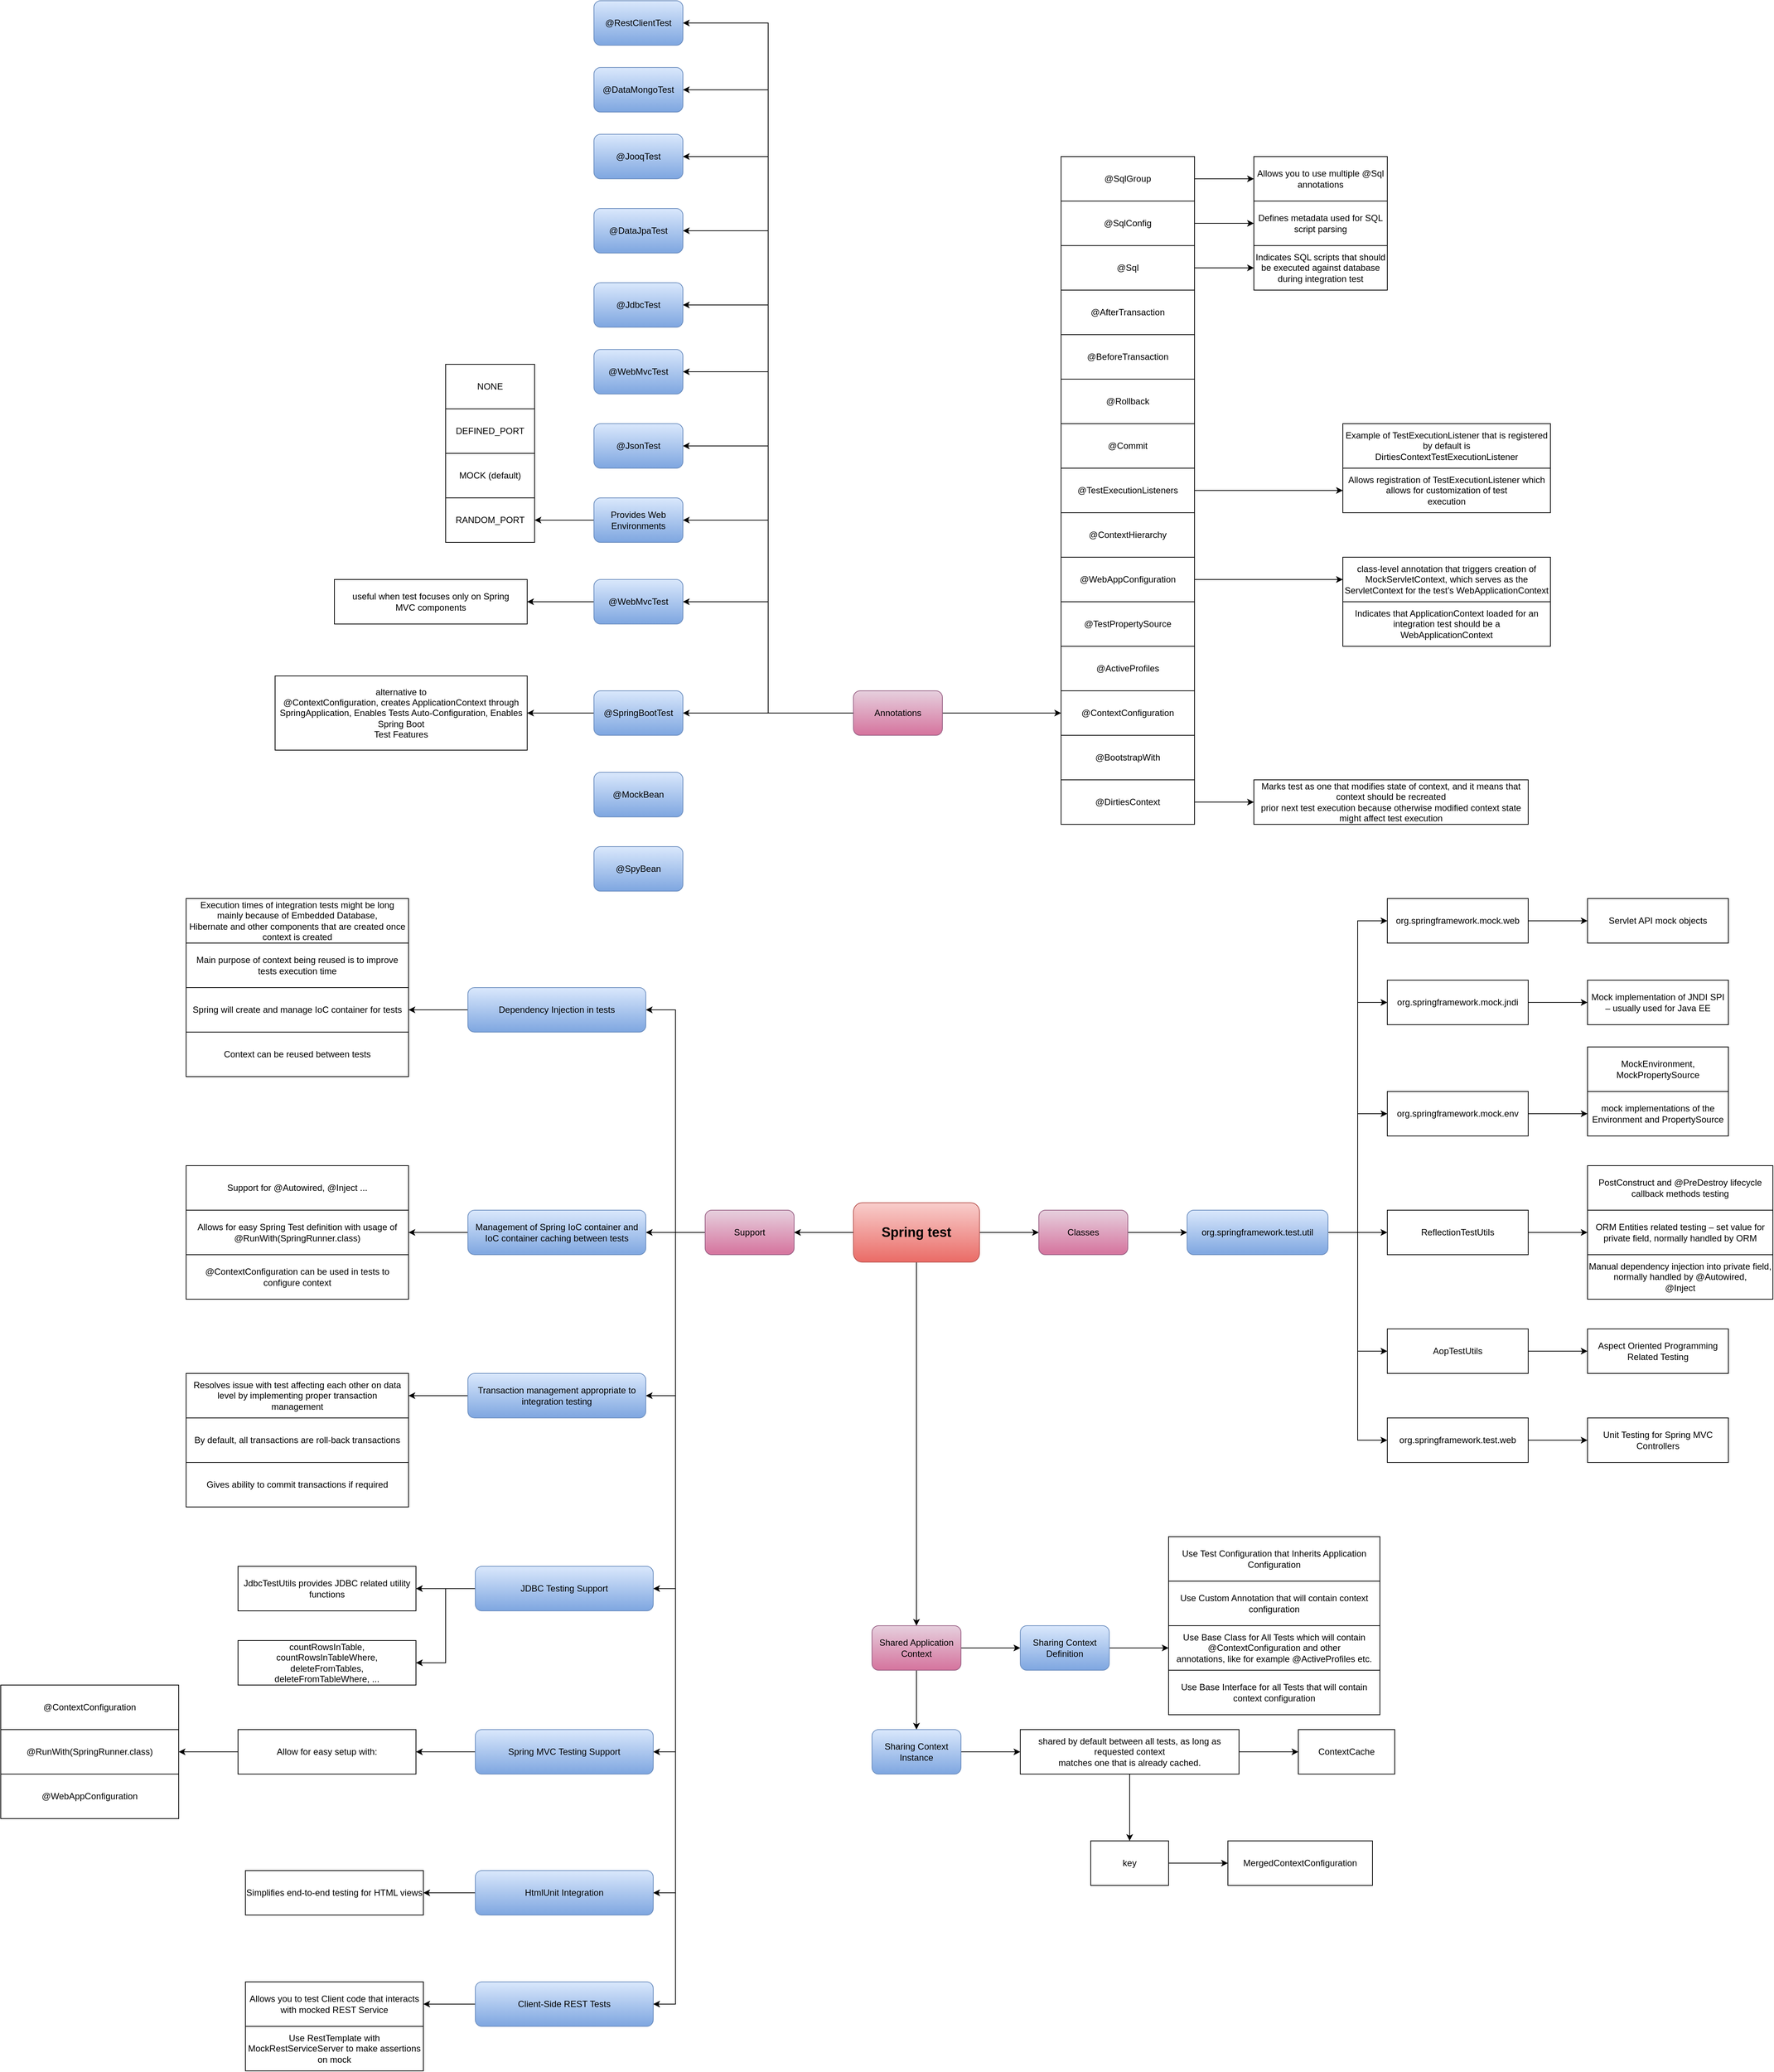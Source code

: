 <mxfile version="15.3.8" type="github">
  <diagram id="ZbrEx5VMZJ2YkUr5mjX0" name="Page-1">
    <mxGraphModel dx="2182" dy="3111" grid="1" gridSize="10" guides="1" tooltips="1" connect="1" arrows="1" fold="1" page="1" pageScale="1" pageWidth="827" pageHeight="1169" math="0" shadow="0">
      <root>
        <mxCell id="0" />
        <mxCell id="1" parent="0" />
        <mxCell id="8EJtq8u64zGqU2wGf3lV-6" value="" style="edgeStyle=orthogonalEdgeStyle;rounded=0;orthogonalLoop=1;jettySize=auto;html=1;entryX=0;entryY=0.5;entryDx=0;entryDy=0;" edge="1" parent="1" source="8EJtq8u64zGqU2wGf3lV-2" target="8EJtq8u64zGqU2wGf3lV-7">
          <mxGeometry relative="1" as="geometry">
            <mxPoint x="600" y="390" as="targetPoint" />
          </mxGeometry>
        </mxCell>
        <mxCell id="8EJtq8u64zGqU2wGf3lV-38" value="" style="edgeStyle=orthogonalEdgeStyle;rounded=0;orthogonalLoop=1;jettySize=auto;html=1;" edge="1" parent="1" source="8EJtq8u64zGqU2wGf3lV-2">
          <mxGeometry relative="1" as="geometry">
            <mxPoint x="270" y="390" as="targetPoint" />
          </mxGeometry>
        </mxCell>
        <mxCell id="8EJtq8u64zGqU2wGf3lV-136" style="edgeStyle=orthogonalEdgeStyle;rounded=0;orthogonalLoop=1;jettySize=auto;html=1;entryX=0.5;entryY=0;entryDx=0;entryDy=0;" edge="1" parent="1" source="8EJtq8u64zGqU2wGf3lV-2" target="8EJtq8u64zGqU2wGf3lV-118">
          <mxGeometry relative="1" as="geometry" />
        </mxCell>
        <mxCell id="8EJtq8u64zGqU2wGf3lV-2" value="&lt;b&gt;&lt;font style=&quot;font-size: 18px&quot;&gt;Spring test&lt;/font&gt;&lt;/b&gt;" style="rounded=1;whiteSpace=wrap;html=1;gradientColor=#ea6b66;fillColor=#f8cecc;strokeColor=#b85450;" vertex="1" parent="1">
          <mxGeometry x="350" y="350" width="170" height="80" as="geometry" />
        </mxCell>
        <mxCell id="8EJtq8u64zGqU2wGf3lV-9" value="" style="edgeStyle=orthogonalEdgeStyle;rounded=0;orthogonalLoop=1;jettySize=auto;html=1;" edge="1" parent="1" source="8EJtq8u64zGqU2wGf3lV-7" target="8EJtq8u64zGqU2wGf3lV-8">
          <mxGeometry relative="1" as="geometry" />
        </mxCell>
        <mxCell id="8EJtq8u64zGqU2wGf3lV-7" value="Classes" style="rounded=1;whiteSpace=wrap;html=1;gradientColor=#d5739d;fillColor=#e6d0de;strokeColor=#996185;" vertex="1" parent="1">
          <mxGeometry x="600" y="360" width="120" height="60" as="geometry" />
        </mxCell>
        <mxCell id="8EJtq8u64zGqU2wGf3lV-11" value="" style="edgeStyle=orthogonalEdgeStyle;rounded=0;orthogonalLoop=1;jettySize=auto;html=1;" edge="1" parent="1" source="8EJtq8u64zGqU2wGf3lV-8" target="8EJtq8u64zGqU2wGf3lV-10">
          <mxGeometry relative="1" as="geometry" />
        </mxCell>
        <mxCell id="8EJtq8u64zGqU2wGf3lV-17" style="edgeStyle=orthogonalEdgeStyle;rounded=0;orthogonalLoop=1;jettySize=auto;html=1;entryX=0;entryY=0.5;entryDx=0;entryDy=0;" edge="1" parent="1" source="8EJtq8u64zGqU2wGf3lV-8" target="8EJtq8u64zGqU2wGf3lV-16">
          <mxGeometry relative="1" as="geometry" />
        </mxCell>
        <mxCell id="8EJtq8u64zGqU2wGf3lV-21" style="edgeStyle=orthogonalEdgeStyle;rounded=0;orthogonalLoop=1;jettySize=auto;html=1;entryX=0;entryY=0.5;entryDx=0;entryDy=0;" edge="1" parent="1" source="8EJtq8u64zGqU2wGf3lV-8" target="8EJtq8u64zGqU2wGf3lV-20">
          <mxGeometry relative="1" as="geometry" />
        </mxCell>
        <mxCell id="8EJtq8u64zGqU2wGf3lV-27" style="edgeStyle=orthogonalEdgeStyle;rounded=0;orthogonalLoop=1;jettySize=auto;html=1;entryX=0;entryY=0.5;entryDx=0;entryDy=0;" edge="1" parent="1" source="8EJtq8u64zGqU2wGf3lV-8" target="8EJtq8u64zGqU2wGf3lV-24">
          <mxGeometry relative="1" as="geometry" />
        </mxCell>
        <mxCell id="8EJtq8u64zGqU2wGf3lV-32" style="edgeStyle=orthogonalEdgeStyle;rounded=0;orthogonalLoop=1;jettySize=auto;html=1;entryX=0;entryY=0.5;entryDx=0;entryDy=0;" edge="1" parent="1" source="8EJtq8u64zGqU2wGf3lV-8" target="8EJtq8u64zGqU2wGf3lV-29">
          <mxGeometry relative="1" as="geometry" />
        </mxCell>
        <mxCell id="8EJtq8u64zGqU2wGf3lV-36" style="edgeStyle=orthogonalEdgeStyle;rounded=0;orthogonalLoop=1;jettySize=auto;html=1;entryX=0;entryY=0.5;entryDx=0;entryDy=0;" edge="1" parent="1" source="8EJtq8u64zGqU2wGf3lV-8" target="8EJtq8u64zGqU2wGf3lV-33">
          <mxGeometry relative="1" as="geometry" />
        </mxCell>
        <UserObject label="org.springframework.test.util" link="org.springframework.test.util" id="8EJtq8u64zGqU2wGf3lV-8">
          <mxCell style="rounded=1;whiteSpace=wrap;html=1;gradientColor=#7ea6e0;fillColor=#dae8fc;strokeColor=#6c8ebf;" vertex="1" parent="1">
            <mxGeometry x="800" y="360" width="190" height="60" as="geometry" />
          </mxCell>
        </UserObject>
        <mxCell id="8EJtq8u64zGqU2wGf3lV-13" value="" style="edgeStyle=orthogonalEdgeStyle;rounded=0;orthogonalLoop=1;jettySize=auto;html=1;" edge="1" parent="1" source="8EJtq8u64zGqU2wGf3lV-10" target="8EJtq8u64zGqU2wGf3lV-12">
          <mxGeometry relative="1" as="geometry" />
        </mxCell>
        <UserObject label="ReflectionTestUtils" link="org.springframework.test.util" id="8EJtq8u64zGqU2wGf3lV-10">
          <mxCell style="rounded=0;whiteSpace=wrap;html=1;" vertex="1" parent="1">
            <mxGeometry x="1070" y="360" width="190" height="60" as="geometry" />
          </mxCell>
        </UserObject>
        <UserObject label="ORM Entities related testing – set value for private field, normally handled by ORM" link="org.springframework.test.util" id="8EJtq8u64zGqU2wGf3lV-12">
          <mxCell style="rounded=0;whiteSpace=wrap;html=1;" vertex="1" parent="1">
            <mxGeometry x="1340" y="360" width="250" height="60" as="geometry" />
          </mxCell>
        </UserObject>
        <UserObject label="Manual dependency injection into private field, normally handled by @Autowired,&#xa;@Inject" link="org.springframework.test.util" id="8EJtq8u64zGqU2wGf3lV-14">
          <mxCell style="rounded=0;whiteSpace=wrap;html=1;" vertex="1" parent="1">
            <mxGeometry x="1340" y="420" width="250" height="60" as="geometry" />
          </mxCell>
        </UserObject>
        <UserObject label="PostConstruct and @PreDestroy lifecycle callback methods testing" link="org.springframework.test.util" id="8EJtq8u64zGqU2wGf3lV-15">
          <mxCell style="rounded=0;whiteSpace=wrap;html=1;" vertex="1" parent="1">
            <mxGeometry x="1340" y="300" width="250" height="60" as="geometry" />
          </mxCell>
        </UserObject>
        <mxCell id="8EJtq8u64zGqU2wGf3lV-19" value="" style="edgeStyle=orthogonalEdgeStyle;rounded=0;orthogonalLoop=1;jettySize=auto;html=1;" edge="1" parent="1" source="8EJtq8u64zGqU2wGf3lV-16" target="8EJtq8u64zGqU2wGf3lV-18">
          <mxGeometry relative="1" as="geometry" />
        </mxCell>
        <UserObject label="AopTestUtils" link="org.springframework.test.util" id="8EJtq8u64zGqU2wGf3lV-16">
          <mxCell style="rounded=0;whiteSpace=wrap;html=1;" vertex="1" parent="1">
            <mxGeometry x="1070" y="520" width="190" height="60" as="geometry" />
          </mxCell>
        </UserObject>
        <UserObject label="Aspect Oriented Programming Related Testing" link="org.springframework.test.util" id="8EJtq8u64zGqU2wGf3lV-18">
          <mxCell style="rounded=0;whiteSpace=wrap;html=1;" vertex="1" parent="1">
            <mxGeometry x="1340" y="520" width="190" height="60" as="geometry" />
          </mxCell>
        </UserObject>
        <mxCell id="8EJtq8u64zGqU2wGf3lV-23" value="" style="edgeStyle=orthogonalEdgeStyle;rounded=0;orthogonalLoop=1;jettySize=auto;html=1;" edge="1" parent="1" source="8EJtq8u64zGqU2wGf3lV-20" target="8EJtq8u64zGqU2wGf3lV-22">
          <mxGeometry relative="1" as="geometry" />
        </mxCell>
        <UserObject label="org.springframework.test.web" link="org.springframework.test.web" id="8EJtq8u64zGqU2wGf3lV-20">
          <mxCell style="rounded=0;whiteSpace=wrap;html=1;" vertex="1" parent="1">
            <mxGeometry x="1070" y="640" width="190" height="60" as="geometry" />
          </mxCell>
        </UserObject>
        <UserObject label="Unit Testing for Spring MVC Controllers" link="org.springframework.test.web" id="8EJtq8u64zGqU2wGf3lV-22">
          <mxCell style="rounded=0;whiteSpace=wrap;html=1;" vertex="1" parent="1">
            <mxGeometry x="1340" y="640" width="190" height="60" as="geometry" />
          </mxCell>
        </UserObject>
        <mxCell id="8EJtq8u64zGqU2wGf3lV-26" value="" style="edgeStyle=orthogonalEdgeStyle;rounded=0;orthogonalLoop=1;jettySize=auto;html=1;" edge="1" parent="1" source="8EJtq8u64zGqU2wGf3lV-24" target="8EJtq8u64zGqU2wGf3lV-25">
          <mxGeometry relative="1" as="geometry" />
        </mxCell>
        <UserObject label="org.springframework.mock.env" link="org.springframework.mock.env" id="8EJtq8u64zGqU2wGf3lV-24">
          <mxCell style="rounded=0;whiteSpace=wrap;html=1;" vertex="1" parent="1">
            <mxGeometry x="1070" y="200" width="190" height="60" as="geometry" />
          </mxCell>
        </UserObject>
        <UserObject label="mock implementations of the Environment and PropertySource" link="org.springframework.mock.env" id="8EJtq8u64zGqU2wGf3lV-25">
          <mxCell style="rounded=0;whiteSpace=wrap;html=1;" vertex="1" parent="1">
            <mxGeometry x="1340" y="200" width="190" height="60" as="geometry" />
          </mxCell>
        </UserObject>
        <UserObject label="MockEnvironment, MockPropertySource" link="org.springframework.mock.env" id="8EJtq8u64zGqU2wGf3lV-28">
          <mxCell style="rounded=0;whiteSpace=wrap;html=1;" vertex="1" parent="1">
            <mxGeometry x="1340" y="140" width="190" height="60" as="geometry" />
          </mxCell>
        </UserObject>
        <mxCell id="8EJtq8u64zGqU2wGf3lV-31" value="" style="edgeStyle=orthogonalEdgeStyle;rounded=0;orthogonalLoop=1;jettySize=auto;html=1;" edge="1" parent="1" source="8EJtq8u64zGqU2wGf3lV-29" target="8EJtq8u64zGqU2wGf3lV-30">
          <mxGeometry relative="1" as="geometry" />
        </mxCell>
        <UserObject label="org.springframework.mock.jndi" link="org.springframework.mock.jndi" id="8EJtq8u64zGqU2wGf3lV-29">
          <mxCell style="rounded=0;whiteSpace=wrap;html=1;" vertex="1" parent="1">
            <mxGeometry x="1070" y="50" width="190" height="60" as="geometry" />
          </mxCell>
        </UserObject>
        <UserObject label="Mock implementation of JNDI SPI – usually used for Java EE" link="org.springframework.mock.jndi" id="8EJtq8u64zGqU2wGf3lV-30">
          <mxCell style="rounded=0;whiteSpace=wrap;html=1;" vertex="1" parent="1">
            <mxGeometry x="1340" y="50" width="190" height="60" as="geometry" />
          </mxCell>
        </UserObject>
        <mxCell id="8EJtq8u64zGqU2wGf3lV-35" value="" style="edgeStyle=orthogonalEdgeStyle;rounded=0;orthogonalLoop=1;jettySize=auto;html=1;" edge="1" parent="1" source="8EJtq8u64zGqU2wGf3lV-33" target="8EJtq8u64zGqU2wGf3lV-34">
          <mxGeometry relative="1" as="geometry" />
        </mxCell>
        <UserObject label="org.springframework.mock.web" link="org.springframework.mock.web" id="8EJtq8u64zGqU2wGf3lV-33">
          <mxCell style="rounded=0;whiteSpace=wrap;html=1;" vertex="1" parent="1">
            <mxGeometry x="1070" y="-60" width="190" height="60" as="geometry" />
          </mxCell>
        </UserObject>
        <UserObject label="Servlet API mock objects" link="org.springframework.mock.web" id="8EJtq8u64zGqU2wGf3lV-34">
          <mxCell style="rounded=0;whiteSpace=wrap;html=1;" vertex="1" parent="1">
            <mxGeometry x="1340" y="-60" width="190" height="60" as="geometry" />
          </mxCell>
        </UserObject>
        <mxCell id="8EJtq8u64zGqU2wGf3lV-41" value="" style="edgeStyle=orthogonalEdgeStyle;rounded=0;orthogonalLoop=1;jettySize=auto;html=1;" edge="1" parent="1" source="8EJtq8u64zGqU2wGf3lV-39" target="8EJtq8u64zGqU2wGf3lV-40">
          <mxGeometry relative="1" as="geometry" />
        </mxCell>
        <mxCell id="8EJtq8u64zGqU2wGf3lV-44" style="edgeStyle=orthogonalEdgeStyle;rounded=0;orthogonalLoop=1;jettySize=auto;html=1;entryX=1;entryY=0.5;entryDx=0;entryDy=0;" edge="1" parent="1" source="8EJtq8u64zGqU2wGf3lV-39" target="8EJtq8u64zGqU2wGf3lV-42">
          <mxGeometry relative="1" as="geometry" />
        </mxCell>
        <mxCell id="8EJtq8u64zGqU2wGf3lV-45" style="edgeStyle=orthogonalEdgeStyle;rounded=0;orthogonalLoop=1;jettySize=auto;html=1;entryX=1;entryY=0.5;entryDx=0;entryDy=0;" edge="1" parent="1" source="8EJtq8u64zGqU2wGf3lV-39" target="8EJtq8u64zGqU2wGf3lV-43">
          <mxGeometry relative="1" as="geometry" />
        </mxCell>
        <mxCell id="8EJtq8u64zGqU2wGf3lV-82" style="edgeStyle=orthogonalEdgeStyle;rounded=0;orthogonalLoop=1;jettySize=auto;html=1;entryX=1;entryY=0.5;entryDx=0;entryDy=0;" edge="1" parent="1" source="8EJtq8u64zGqU2wGf3lV-39" target="8EJtq8u64zGqU2wGf3lV-59">
          <mxGeometry relative="1" as="geometry">
            <Array as="points">
              <mxPoint x="110" y="390" />
              <mxPoint x="110" y="870" />
            </Array>
          </mxGeometry>
        </mxCell>
        <mxCell id="8EJtq8u64zGqU2wGf3lV-83" style="edgeStyle=orthogonalEdgeStyle;rounded=0;orthogonalLoop=1;jettySize=auto;html=1;entryX=1;entryY=0.5;entryDx=0;entryDy=0;" edge="1" parent="1" source="8EJtq8u64zGqU2wGf3lV-39" target="8EJtq8u64zGqU2wGf3lV-66">
          <mxGeometry relative="1" as="geometry">
            <Array as="points">
              <mxPoint x="110" y="390" />
              <mxPoint x="110" y="1090" />
            </Array>
          </mxGeometry>
        </mxCell>
        <mxCell id="8EJtq8u64zGqU2wGf3lV-84" style="edgeStyle=orthogonalEdgeStyle;rounded=0;orthogonalLoop=1;jettySize=auto;html=1;entryX=1;entryY=0.5;entryDx=0;entryDy=0;" edge="1" parent="1" source="8EJtq8u64zGqU2wGf3lV-39" target="8EJtq8u64zGqU2wGf3lV-74">
          <mxGeometry relative="1" as="geometry">
            <Array as="points">
              <mxPoint x="110" y="390" />
              <mxPoint x="110" y="1280" />
            </Array>
          </mxGeometry>
        </mxCell>
        <mxCell id="8EJtq8u64zGqU2wGf3lV-85" style="edgeStyle=orthogonalEdgeStyle;rounded=0;orthogonalLoop=1;jettySize=auto;html=1;entryX=1;entryY=0.5;entryDx=0;entryDy=0;" edge="1" parent="1" source="8EJtq8u64zGqU2wGf3lV-39" target="8EJtq8u64zGqU2wGf3lV-77">
          <mxGeometry relative="1" as="geometry">
            <Array as="points">
              <mxPoint x="110" y="390" />
              <mxPoint x="110" y="1430" />
            </Array>
          </mxGeometry>
        </mxCell>
        <mxCell id="8EJtq8u64zGqU2wGf3lV-39" value="Support" style="rounded=1;whiteSpace=wrap;html=1;gradientColor=#d5739d;fillColor=#e6d0de;strokeColor=#996185;" vertex="1" parent="1">
          <mxGeometry x="150" y="360" width="120" height="60" as="geometry" />
        </mxCell>
        <mxCell id="8EJtq8u64zGqU2wGf3lV-52" value="" style="edgeStyle=orthogonalEdgeStyle;rounded=0;orthogonalLoop=1;jettySize=auto;html=1;" edge="1" parent="1" source="8EJtq8u64zGqU2wGf3lV-40" target="8EJtq8u64zGqU2wGf3lV-51">
          <mxGeometry relative="1" as="geometry" />
        </mxCell>
        <mxCell id="8EJtq8u64zGqU2wGf3lV-40" value="Management of Spring IoC container and IoC container caching between tests" style="rounded=1;whiteSpace=wrap;html=1;gradientColor=#7ea6e0;fillColor=#dae8fc;strokeColor=#6c8ebf;" vertex="1" parent="1">
          <mxGeometry x="-170" y="360" width="240" height="60" as="geometry" />
        </mxCell>
        <mxCell id="8EJtq8u64zGqU2wGf3lV-47" value="" style="edgeStyle=orthogonalEdgeStyle;rounded=0;orthogonalLoop=1;jettySize=auto;html=1;" edge="1" parent="1" source="8EJtq8u64zGqU2wGf3lV-42" target="8EJtq8u64zGqU2wGf3lV-46">
          <mxGeometry relative="1" as="geometry" />
        </mxCell>
        <mxCell id="8EJtq8u64zGqU2wGf3lV-42" value="Dependency Injection in tests" style="rounded=1;whiteSpace=wrap;html=1;gradientColor=#7ea6e0;fillColor=#dae8fc;strokeColor=#6c8ebf;" vertex="1" parent="1">
          <mxGeometry x="-170" y="60" width="240" height="60" as="geometry" />
        </mxCell>
        <mxCell id="8EJtq8u64zGqU2wGf3lV-56" value="" style="edgeStyle=orthogonalEdgeStyle;rounded=0;orthogonalLoop=1;jettySize=auto;html=1;" edge="1" parent="1" source="8EJtq8u64zGqU2wGf3lV-43" target="8EJtq8u64zGqU2wGf3lV-55">
          <mxGeometry relative="1" as="geometry" />
        </mxCell>
        <mxCell id="8EJtq8u64zGqU2wGf3lV-43" value="Transaction management appropriate to integration testing" style="rounded=1;whiteSpace=wrap;html=1;gradientColor=#7ea6e0;fillColor=#dae8fc;strokeColor=#6c8ebf;" vertex="1" parent="1">
          <mxGeometry x="-170" y="580" width="240" height="60" as="geometry" />
        </mxCell>
        <mxCell id="8EJtq8u64zGqU2wGf3lV-46" value="Spring will create and manage IoC container for tests" style="rounded=0;whiteSpace=wrap;html=1;" vertex="1" parent="1">
          <mxGeometry x="-550" y="60" width="300" height="60" as="geometry" />
        </mxCell>
        <mxCell id="8EJtq8u64zGqU2wGf3lV-48" value="Context can be reused between tests" style="rounded=0;whiteSpace=wrap;html=1;" vertex="1" parent="1">
          <mxGeometry x="-550" y="120" width="300" height="60" as="geometry" />
        </mxCell>
        <mxCell id="8EJtq8u64zGqU2wGf3lV-49" value="Main purpose of context being reused is to improve tests execution time" style="rounded=0;whiteSpace=wrap;html=1;" vertex="1" parent="1">
          <mxGeometry x="-550" width="300" height="60" as="geometry" />
        </mxCell>
        <mxCell id="8EJtq8u64zGqU2wGf3lV-50" value="Execution times of integration tests might be long mainly because of Embedded Database,&#xa;Hibernate and other components that are created once context is created" style="rounded=0;whiteSpace=wrap;html=1;" vertex="1" parent="1">
          <mxGeometry x="-550" y="-60" width="300" height="60" as="geometry" />
        </mxCell>
        <mxCell id="8EJtq8u64zGqU2wGf3lV-51" value="Allows for easy Spring Test definition with usage of @RunWith(SpringRunner.class)" style="rounded=0;whiteSpace=wrap;html=1;" vertex="1" parent="1">
          <mxGeometry x="-550" y="360" width="300" height="60" as="geometry" />
        </mxCell>
        <mxCell id="8EJtq8u64zGqU2wGf3lV-53" value="@ContextConfiguration can be used in tests to configure context" style="rounded=0;whiteSpace=wrap;html=1;" vertex="1" parent="1">
          <mxGeometry x="-550" y="420" width="300" height="60" as="geometry" />
        </mxCell>
        <mxCell id="8EJtq8u64zGqU2wGf3lV-54" value="Support for @Autowired, @Inject ..." style="rounded=0;whiteSpace=wrap;html=1;" vertex="1" parent="1">
          <mxGeometry x="-550" y="300" width="300" height="60" as="geometry" />
        </mxCell>
        <mxCell id="8EJtq8u64zGqU2wGf3lV-55" value="Resolves issue with test affecting each other on data level by implementing proper transaction&#xa;management" style="rounded=0;whiteSpace=wrap;html=1;" vertex="1" parent="1">
          <mxGeometry x="-550" y="580" width="300" height="60" as="geometry" />
        </mxCell>
        <mxCell id="8EJtq8u64zGqU2wGf3lV-57" value="By default, all transactions are roll-back transactions" style="rounded=0;whiteSpace=wrap;html=1;" vertex="1" parent="1">
          <mxGeometry x="-550" y="640" width="300" height="60" as="geometry" />
        </mxCell>
        <mxCell id="8EJtq8u64zGqU2wGf3lV-58" value="Gives ability to commit transactions if required" style="rounded=0;whiteSpace=wrap;html=1;" vertex="1" parent="1">
          <mxGeometry x="-550" y="700" width="300" height="60" as="geometry" />
        </mxCell>
        <mxCell id="8EJtq8u64zGqU2wGf3lV-62" value="" style="edgeStyle=orthogonalEdgeStyle;rounded=0;orthogonalLoop=1;jettySize=auto;html=1;" edge="1" parent="1" source="8EJtq8u64zGqU2wGf3lV-59" target="8EJtq8u64zGqU2wGf3lV-61">
          <mxGeometry relative="1" as="geometry" />
        </mxCell>
        <mxCell id="8EJtq8u64zGqU2wGf3lV-73" style="edgeStyle=orthogonalEdgeStyle;rounded=0;orthogonalLoop=1;jettySize=auto;html=1;entryX=1;entryY=0.5;entryDx=0;entryDy=0;" edge="1" parent="1" source="8EJtq8u64zGqU2wGf3lV-59" target="8EJtq8u64zGqU2wGf3lV-65">
          <mxGeometry relative="1" as="geometry" />
        </mxCell>
        <mxCell id="8EJtq8u64zGqU2wGf3lV-59" value="JDBC Testing Support" style="rounded=1;whiteSpace=wrap;html=1;gradientColor=#7ea6e0;fillColor=#dae8fc;strokeColor=#6c8ebf;" vertex="1" parent="1">
          <mxGeometry x="-160" y="840" width="240" height="60" as="geometry" />
        </mxCell>
        <mxCell id="8EJtq8u64zGqU2wGf3lV-61" value="JdbcTestUtils provides JDBC related utility functions" style="rounded=0;whiteSpace=wrap;html=1;" vertex="1" parent="1">
          <mxGeometry x="-480" y="840" width="240" height="60" as="geometry" />
        </mxCell>
        <mxCell id="8EJtq8u64zGqU2wGf3lV-65" value="countRowsInTable, countRowsInTableWhere, deleteFromTables,&#xa;deleteFromTableWhere, ..." style="rounded=0;whiteSpace=wrap;html=1;" vertex="1" parent="1">
          <mxGeometry x="-480" y="940" width="240" height="60" as="geometry" />
        </mxCell>
        <mxCell id="8EJtq8u64zGqU2wGf3lV-72" value="" style="edgeStyle=orthogonalEdgeStyle;rounded=0;orthogonalLoop=1;jettySize=auto;html=1;" edge="1" parent="1" source="8EJtq8u64zGqU2wGf3lV-66" target="8EJtq8u64zGqU2wGf3lV-67">
          <mxGeometry relative="1" as="geometry" />
        </mxCell>
        <mxCell id="8EJtq8u64zGqU2wGf3lV-66" value="Spring MVC Testing Support" style="rounded=1;whiteSpace=wrap;html=1;gradientColor=#7ea6e0;fillColor=#dae8fc;strokeColor=#6c8ebf;" vertex="1" parent="1">
          <mxGeometry x="-160" y="1060" width="240" height="60" as="geometry" />
        </mxCell>
        <mxCell id="8EJtq8u64zGqU2wGf3lV-69" value="" style="edgeStyle=orthogonalEdgeStyle;rounded=0;orthogonalLoop=1;jettySize=auto;html=1;" edge="1" parent="1" source="8EJtq8u64zGqU2wGf3lV-67" target="8EJtq8u64zGqU2wGf3lV-68">
          <mxGeometry relative="1" as="geometry" />
        </mxCell>
        <mxCell id="8EJtq8u64zGqU2wGf3lV-67" value="Allow for easy setup with:" style="rounded=0;whiteSpace=wrap;html=1;" vertex="1" parent="1">
          <mxGeometry x="-480" y="1060" width="240" height="60" as="geometry" />
        </mxCell>
        <mxCell id="8EJtq8u64zGqU2wGf3lV-68" value="@RunWith(SpringRunner.class)" style="rounded=0;whiteSpace=wrap;html=1;" vertex="1" parent="1">
          <mxGeometry x="-800" y="1060" width="240" height="60" as="geometry" />
        </mxCell>
        <mxCell id="8EJtq8u64zGqU2wGf3lV-70" value="@WebAppConfiguration" style="rounded=0;whiteSpace=wrap;html=1;" vertex="1" parent="1">
          <mxGeometry x="-800" y="1120" width="240" height="60" as="geometry" />
        </mxCell>
        <mxCell id="8EJtq8u64zGqU2wGf3lV-71" value="@ContextConfiguration" style="rounded=0;whiteSpace=wrap;html=1;" vertex="1" parent="1">
          <mxGeometry x="-800" y="1000" width="240" height="60" as="geometry" />
        </mxCell>
        <mxCell id="8EJtq8u64zGqU2wGf3lV-76" value="" style="edgeStyle=orthogonalEdgeStyle;rounded=0;orthogonalLoop=1;jettySize=auto;html=1;" edge="1" parent="1" source="8EJtq8u64zGqU2wGf3lV-74" target="8EJtq8u64zGqU2wGf3lV-75">
          <mxGeometry relative="1" as="geometry" />
        </mxCell>
        <mxCell id="8EJtq8u64zGqU2wGf3lV-74" value="HtmlUnit Integration" style="rounded=1;whiteSpace=wrap;html=1;gradientColor=#7ea6e0;fillColor=#dae8fc;strokeColor=#6c8ebf;" vertex="1" parent="1">
          <mxGeometry x="-160" y="1250" width="240" height="60" as="geometry" />
        </mxCell>
        <mxCell id="8EJtq8u64zGqU2wGf3lV-75" value="Simplifies end-to-end testing for HTML views" style="rounded=0;whiteSpace=wrap;html=1;" vertex="1" parent="1">
          <mxGeometry x="-470" y="1250" width="240" height="60" as="geometry" />
        </mxCell>
        <mxCell id="8EJtq8u64zGqU2wGf3lV-79" value="" style="edgeStyle=orthogonalEdgeStyle;rounded=0;orthogonalLoop=1;jettySize=auto;html=1;" edge="1" parent="1" source="8EJtq8u64zGqU2wGf3lV-77" target="8EJtq8u64zGqU2wGf3lV-78">
          <mxGeometry relative="1" as="geometry" />
        </mxCell>
        <mxCell id="8EJtq8u64zGqU2wGf3lV-77" value="Client-Side REST Tests" style="rounded=1;whiteSpace=wrap;html=1;gradientColor=#7ea6e0;fillColor=#dae8fc;strokeColor=#6c8ebf;" vertex="1" parent="1">
          <mxGeometry x="-160" y="1400" width="240" height="60" as="geometry" />
        </mxCell>
        <mxCell id="8EJtq8u64zGqU2wGf3lV-78" value="Allows you to test Client code that interacts with mocked REST Service" style="rounded=0;whiteSpace=wrap;html=1;" vertex="1" parent="1">
          <mxGeometry x="-470" y="1400" width="240" height="60" as="geometry" />
        </mxCell>
        <mxCell id="8EJtq8u64zGqU2wGf3lV-81" value="Use RestTemplate with MockRestServiceServer to make assertions on mock" style="rounded=0;whiteSpace=wrap;html=1;" vertex="1" parent="1">
          <mxGeometry x="-470" y="1460" width="240" height="60" as="geometry" />
        </mxCell>
        <mxCell id="8EJtq8u64zGqU2wGf3lV-88" value="" style="edgeStyle=orthogonalEdgeStyle;rounded=0;orthogonalLoop=1;jettySize=auto;html=1;" edge="1" parent="1" source="8EJtq8u64zGqU2wGf3lV-86" target="8EJtq8u64zGqU2wGf3lV-87">
          <mxGeometry relative="1" as="geometry" />
        </mxCell>
        <mxCell id="8EJtq8u64zGqU2wGf3lV-138" value="" style="edgeStyle=orthogonalEdgeStyle;rounded=0;orthogonalLoop=1;jettySize=auto;html=1;" edge="1" parent="1" source="8EJtq8u64zGqU2wGf3lV-86" target="8EJtq8u64zGqU2wGf3lV-137">
          <mxGeometry relative="1" as="geometry" />
        </mxCell>
        <mxCell id="8EJtq8u64zGqU2wGf3lV-161" style="edgeStyle=orthogonalEdgeStyle;rounded=0;orthogonalLoop=1;jettySize=auto;html=1;entryX=1;entryY=0.5;entryDx=0;entryDy=0;" edge="1" parent="1" source="8EJtq8u64zGqU2wGf3lV-86" target="8EJtq8u64zGqU2wGf3lV-145">
          <mxGeometry relative="1" as="geometry" />
        </mxCell>
        <mxCell id="8EJtq8u64zGqU2wGf3lV-162" style="edgeStyle=orthogonalEdgeStyle;rounded=0;orthogonalLoop=1;jettySize=auto;html=1;entryX=1;entryY=0.5;entryDx=0;entryDy=0;" edge="1" parent="1" source="8EJtq8u64zGqU2wGf3lV-86" target="8EJtq8u64zGqU2wGf3lV-148">
          <mxGeometry relative="1" as="geometry" />
        </mxCell>
        <mxCell id="8EJtq8u64zGqU2wGf3lV-163" style="edgeStyle=orthogonalEdgeStyle;rounded=0;orthogonalLoop=1;jettySize=auto;html=1;entryX=1;entryY=0.5;entryDx=0;entryDy=0;" edge="1" parent="1" source="8EJtq8u64zGqU2wGf3lV-86" target="8EJtq8u64zGqU2wGf3lV-154">
          <mxGeometry relative="1" as="geometry" />
        </mxCell>
        <mxCell id="8EJtq8u64zGqU2wGf3lV-164" style="edgeStyle=orthogonalEdgeStyle;rounded=0;orthogonalLoop=1;jettySize=auto;html=1;entryX=1;entryY=0.5;entryDx=0;entryDy=0;" edge="1" parent="1" source="8EJtq8u64zGqU2wGf3lV-86" target="8EJtq8u64zGqU2wGf3lV-155">
          <mxGeometry relative="1" as="geometry" />
        </mxCell>
        <mxCell id="8EJtq8u64zGqU2wGf3lV-165" style="edgeStyle=orthogonalEdgeStyle;rounded=0;orthogonalLoop=1;jettySize=auto;html=1;entryX=1;entryY=0.5;entryDx=0;entryDy=0;" edge="1" parent="1" source="8EJtq8u64zGqU2wGf3lV-86" target="8EJtq8u64zGqU2wGf3lV-156">
          <mxGeometry relative="1" as="geometry" />
        </mxCell>
        <mxCell id="8EJtq8u64zGqU2wGf3lV-166" style="edgeStyle=orthogonalEdgeStyle;rounded=0;orthogonalLoop=1;jettySize=auto;html=1;entryX=1;entryY=0.5;entryDx=0;entryDy=0;" edge="1" parent="1" source="8EJtq8u64zGqU2wGf3lV-86" target="8EJtq8u64zGqU2wGf3lV-157">
          <mxGeometry relative="1" as="geometry" />
        </mxCell>
        <mxCell id="8EJtq8u64zGqU2wGf3lV-167" style="edgeStyle=orthogonalEdgeStyle;rounded=0;orthogonalLoop=1;jettySize=auto;html=1;entryX=1;entryY=0.5;entryDx=0;entryDy=0;" edge="1" parent="1" source="8EJtq8u64zGqU2wGf3lV-86" target="8EJtq8u64zGqU2wGf3lV-158">
          <mxGeometry relative="1" as="geometry" />
        </mxCell>
        <mxCell id="8EJtq8u64zGqU2wGf3lV-168" style="edgeStyle=orthogonalEdgeStyle;rounded=0;orthogonalLoop=1;jettySize=auto;html=1;entryX=1;entryY=0.5;entryDx=0;entryDy=0;" edge="1" parent="1" source="8EJtq8u64zGqU2wGf3lV-86" target="8EJtq8u64zGqU2wGf3lV-159">
          <mxGeometry relative="1" as="geometry" />
        </mxCell>
        <mxCell id="8EJtq8u64zGqU2wGf3lV-169" style="edgeStyle=orthogonalEdgeStyle;rounded=0;orthogonalLoop=1;jettySize=auto;html=1;entryX=1;entryY=0.5;entryDx=0;entryDy=0;" edge="1" parent="1" source="8EJtq8u64zGqU2wGf3lV-86" target="8EJtq8u64zGqU2wGf3lV-160">
          <mxGeometry relative="1" as="geometry" />
        </mxCell>
        <mxCell id="8EJtq8u64zGqU2wGf3lV-86" value="Annotations" style="rounded=1;whiteSpace=wrap;html=1;gradientColor=#d5739d;fillColor=#e6d0de;strokeColor=#996185;" vertex="1" parent="1">
          <mxGeometry x="350" y="-340" width="120" height="60" as="geometry" />
        </mxCell>
        <mxCell id="8EJtq8u64zGqU2wGf3lV-87" value="@ContextConfiguration" style="rounded=0;whiteSpace=wrap;html=1;" vertex="1" parent="1">
          <mxGeometry x="630" y="-340" width="180" height="60" as="geometry" />
        </mxCell>
        <mxCell id="8EJtq8u64zGqU2wGf3lV-89" value="@BootstrapWith" style="rounded=0;whiteSpace=wrap;html=1;" vertex="1" parent="1">
          <mxGeometry x="630" y="-280" width="180" height="60" as="geometry" />
        </mxCell>
        <mxCell id="8EJtq8u64zGqU2wGf3lV-92" value="" style="edgeStyle=orthogonalEdgeStyle;rounded=0;orthogonalLoop=1;jettySize=auto;html=1;" edge="1" parent="1" source="8EJtq8u64zGqU2wGf3lV-90" target="8EJtq8u64zGqU2wGf3lV-91">
          <mxGeometry relative="1" as="geometry" />
        </mxCell>
        <mxCell id="8EJtq8u64zGqU2wGf3lV-90" value="@DirtiesContext" style="rounded=0;whiteSpace=wrap;html=1;" vertex="1" parent="1">
          <mxGeometry x="630" y="-220" width="180" height="60" as="geometry" />
        </mxCell>
        <mxCell id="8EJtq8u64zGqU2wGf3lV-91" value="Marks test as one that modifies state of context, and it means that context should be recreated&#xa;prior next test execution because otherwise modified context state might affect test execution" style="rounded=0;whiteSpace=wrap;html=1;" vertex="1" parent="1">
          <mxGeometry x="890" y="-220" width="370" height="60" as="geometry" />
        </mxCell>
        <mxCell id="8EJtq8u64zGqU2wGf3lV-93" value="@ActiveProfiles" style="rounded=0;whiteSpace=wrap;html=1;" vertex="1" parent="1">
          <mxGeometry x="630" y="-400" width="180" height="60" as="geometry" />
        </mxCell>
        <mxCell id="8EJtq8u64zGqU2wGf3lV-94" value="@TestPropertySource" style="rounded=0;whiteSpace=wrap;html=1;" vertex="1" parent="1">
          <mxGeometry x="630" y="-460" width="180" height="60" as="geometry" />
        </mxCell>
        <mxCell id="8EJtq8u64zGqU2wGf3lV-116" value="" style="edgeStyle=orthogonalEdgeStyle;rounded=0;orthogonalLoop=1;jettySize=auto;html=1;" edge="1" parent="1" source="8EJtq8u64zGqU2wGf3lV-95" target="8EJtq8u64zGqU2wGf3lV-115">
          <mxGeometry relative="1" as="geometry" />
        </mxCell>
        <mxCell id="8EJtq8u64zGqU2wGf3lV-95" value="@WebAppConfiguration" style="rounded=0;whiteSpace=wrap;html=1;" vertex="1" parent="1">
          <mxGeometry x="630" y="-520" width="180" height="60" as="geometry" />
        </mxCell>
        <mxCell id="8EJtq8u64zGqU2wGf3lV-96" value="@ContextHierarchy" style="rounded=0;whiteSpace=wrap;html=1;" vertex="1" parent="1">
          <mxGeometry x="630" y="-580" width="180" height="60" as="geometry" />
        </mxCell>
        <mxCell id="8EJtq8u64zGqU2wGf3lV-112" value="" style="edgeStyle=orthogonalEdgeStyle;rounded=0;orthogonalLoop=1;jettySize=auto;html=1;" edge="1" parent="1" source="8EJtq8u64zGqU2wGf3lV-97" target="8EJtq8u64zGqU2wGf3lV-111">
          <mxGeometry relative="1" as="geometry" />
        </mxCell>
        <mxCell id="8EJtq8u64zGqU2wGf3lV-97" value="@TestExecutionListeners" style="rounded=0;whiteSpace=wrap;html=1;" vertex="1" parent="1">
          <mxGeometry x="630" y="-640" width="180" height="60" as="geometry" />
        </mxCell>
        <mxCell id="8EJtq8u64zGqU2wGf3lV-98" value="@Commit" style="rounded=0;whiteSpace=wrap;html=1;" vertex="1" parent="1">
          <mxGeometry x="630" y="-700" width="180" height="60" as="geometry" />
        </mxCell>
        <mxCell id="8EJtq8u64zGqU2wGf3lV-99" value="@Rollback" style="rounded=0;whiteSpace=wrap;html=1;" vertex="1" parent="1">
          <mxGeometry x="630" y="-760" width="180" height="60" as="geometry" />
        </mxCell>
        <mxCell id="8EJtq8u64zGqU2wGf3lV-100" value="@BeforeTransaction" style="rounded=0;whiteSpace=wrap;html=1;" vertex="1" parent="1">
          <mxGeometry x="630" y="-820" width="180" height="60" as="geometry" />
        </mxCell>
        <mxCell id="8EJtq8u64zGqU2wGf3lV-101" value="@AfterTransaction" style="rounded=0;whiteSpace=wrap;html=1;" vertex="1" parent="1">
          <mxGeometry x="630" y="-880" width="180" height="60" as="geometry" />
        </mxCell>
        <mxCell id="8EJtq8u64zGqU2wGf3lV-104" value="" style="edgeStyle=orthogonalEdgeStyle;rounded=0;orthogonalLoop=1;jettySize=auto;html=1;" edge="1" parent="1" source="8EJtq8u64zGqU2wGf3lV-102" target="8EJtq8u64zGqU2wGf3lV-103">
          <mxGeometry relative="1" as="geometry" />
        </mxCell>
        <mxCell id="8EJtq8u64zGqU2wGf3lV-102" value="@Sql" style="rounded=0;whiteSpace=wrap;html=1;" vertex="1" parent="1">
          <mxGeometry x="630" y="-940" width="180" height="60" as="geometry" />
        </mxCell>
        <mxCell id="8EJtq8u64zGqU2wGf3lV-103" value="Indicates SQL scripts that should be executed against database during integration test" style="rounded=0;whiteSpace=wrap;html=1;" vertex="1" parent="1">
          <mxGeometry x="890" y="-940" width="180" height="60" as="geometry" />
        </mxCell>
        <mxCell id="8EJtq8u64zGqU2wGf3lV-107" value="" style="edgeStyle=orthogonalEdgeStyle;rounded=0;orthogonalLoop=1;jettySize=auto;html=1;" edge="1" parent="1" source="8EJtq8u64zGqU2wGf3lV-105" target="8EJtq8u64zGqU2wGf3lV-106">
          <mxGeometry relative="1" as="geometry" />
        </mxCell>
        <mxCell id="8EJtq8u64zGqU2wGf3lV-105" value="@SqlConfig" style="rounded=0;whiteSpace=wrap;html=1;" vertex="1" parent="1">
          <mxGeometry x="630" y="-1000" width="180" height="60" as="geometry" />
        </mxCell>
        <mxCell id="8EJtq8u64zGqU2wGf3lV-106" value="Defines metadata used for SQL script parsing" style="rounded=0;whiteSpace=wrap;html=1;" vertex="1" parent="1">
          <mxGeometry x="890" y="-1000" width="180" height="60" as="geometry" />
        </mxCell>
        <mxCell id="8EJtq8u64zGqU2wGf3lV-110" value="" style="edgeStyle=orthogonalEdgeStyle;rounded=0;orthogonalLoop=1;jettySize=auto;html=1;" edge="1" parent="1" source="8EJtq8u64zGqU2wGf3lV-108" target="8EJtq8u64zGqU2wGf3lV-109">
          <mxGeometry relative="1" as="geometry" />
        </mxCell>
        <mxCell id="8EJtq8u64zGqU2wGf3lV-108" value="@SqlGroup" style="rounded=0;whiteSpace=wrap;html=1;" vertex="1" parent="1">
          <mxGeometry x="630" y="-1060" width="180" height="60" as="geometry" />
        </mxCell>
        <mxCell id="8EJtq8u64zGqU2wGf3lV-109" value="Allows you to use multiple @Sql annotations" style="rounded=0;whiteSpace=wrap;html=1;" vertex="1" parent="1">
          <mxGeometry x="890" y="-1060" width="180" height="60" as="geometry" />
        </mxCell>
        <mxCell id="8EJtq8u64zGqU2wGf3lV-111" value="Allows registration of TestExecutionListener which allows for customization of test&#xa;execution" style="rounded=0;whiteSpace=wrap;html=1;" vertex="1" parent="1">
          <mxGeometry x="1010" y="-640" width="280" height="60" as="geometry" />
        </mxCell>
        <mxCell id="8EJtq8u64zGqU2wGf3lV-113" value="Example of TestExecutionListener that is registered by default is&#xa;DirtiesContextTestExecutionListener" style="rounded=0;whiteSpace=wrap;html=1;" vertex="1" parent="1">
          <mxGeometry x="1010" y="-700" width="280" height="60" as="geometry" />
        </mxCell>
        <mxCell id="8EJtq8u64zGqU2wGf3lV-115" value="class-level annotation that triggers creation of MockServletContext, which serves as the&#xa;ServletContext for the test’s WebApplicationContext" style="rounded=0;whiteSpace=wrap;html=1;" vertex="1" parent="1">
          <mxGeometry x="1010" y="-520" width="280" height="60" as="geometry" />
        </mxCell>
        <mxCell id="8EJtq8u64zGqU2wGf3lV-117" value="Indicates that ApplicationContext loaded for an integration test should be a&#xa;WebApplicationContext" style="rounded=0;whiteSpace=wrap;html=1;" vertex="1" parent="1">
          <mxGeometry x="1010" y="-460" width="280" height="60" as="geometry" />
        </mxCell>
        <mxCell id="8EJtq8u64zGqU2wGf3lV-120" value="" style="edgeStyle=orthogonalEdgeStyle;rounded=0;orthogonalLoop=1;jettySize=auto;html=1;" edge="1" parent="1" source="8EJtq8u64zGqU2wGf3lV-118" target="8EJtq8u64zGqU2wGf3lV-119">
          <mxGeometry relative="1" as="geometry" />
        </mxCell>
        <mxCell id="8EJtq8u64zGqU2wGf3lV-122" value="" style="edgeStyle=orthogonalEdgeStyle;rounded=0;orthogonalLoop=1;jettySize=auto;html=1;" edge="1" parent="1" source="8EJtq8u64zGqU2wGf3lV-118" target="8EJtq8u64zGqU2wGf3lV-121">
          <mxGeometry relative="1" as="geometry" />
        </mxCell>
        <mxCell id="8EJtq8u64zGqU2wGf3lV-118" value="Shared Application Context" style="rounded=1;whiteSpace=wrap;html=1;gradientColor=#d5739d;fillColor=#e6d0de;strokeColor=#996185;" vertex="1" parent="1">
          <mxGeometry x="375" y="920" width="120" height="60" as="geometry" />
        </mxCell>
        <mxCell id="8EJtq8u64zGqU2wGf3lV-124" value="" style="edgeStyle=orthogonalEdgeStyle;rounded=0;orthogonalLoop=1;jettySize=auto;html=1;" edge="1" parent="1" source="8EJtq8u64zGqU2wGf3lV-119" target="8EJtq8u64zGqU2wGf3lV-123">
          <mxGeometry relative="1" as="geometry" />
        </mxCell>
        <mxCell id="8EJtq8u64zGqU2wGf3lV-119" value="Sharing Context Definition" style="rounded=1;whiteSpace=wrap;html=1;gradientColor=#7ea6e0;fillColor=#dae8fc;strokeColor=#6c8ebf;" vertex="1" parent="1">
          <mxGeometry x="575" y="920" width="120" height="60" as="geometry" />
        </mxCell>
        <mxCell id="8EJtq8u64zGqU2wGf3lV-129" value="" style="edgeStyle=orthogonalEdgeStyle;rounded=0;orthogonalLoop=1;jettySize=auto;html=1;" edge="1" parent="1" source="8EJtq8u64zGqU2wGf3lV-121" target="8EJtq8u64zGqU2wGf3lV-128">
          <mxGeometry relative="1" as="geometry" />
        </mxCell>
        <mxCell id="8EJtq8u64zGqU2wGf3lV-121" value="Sharing Context Instance" style="rounded=1;whiteSpace=wrap;html=1;gradientColor=#7ea6e0;fillColor=#dae8fc;strokeColor=#6c8ebf;" vertex="1" parent="1">
          <mxGeometry x="375" y="1060" width="120" height="60" as="geometry" />
        </mxCell>
        <mxCell id="8EJtq8u64zGqU2wGf3lV-123" value="Use Base Class for All Tests which will contain @ContextConfiguration and other&#xa;annotations, like for example @ActiveProfiles etc." style="rounded=0;whiteSpace=wrap;html=1;" vertex="1" parent="1">
          <mxGeometry x="775" y="920" width="285" height="60" as="geometry" />
        </mxCell>
        <mxCell id="8EJtq8u64zGqU2wGf3lV-125" value="Use Custom Annotation that will contain context configuration" style="rounded=0;whiteSpace=wrap;html=1;" vertex="1" parent="1">
          <mxGeometry x="775" y="860" width="285" height="60" as="geometry" />
        </mxCell>
        <mxCell id="8EJtq8u64zGqU2wGf3lV-126" value="Use Test Configuration that Inherits Application Configuration" style="rounded=0;whiteSpace=wrap;html=1;" vertex="1" parent="1">
          <mxGeometry x="775" y="800" width="285" height="60" as="geometry" />
        </mxCell>
        <mxCell id="8EJtq8u64zGqU2wGf3lV-127" value="Use Base Interface for all Tests that will contain context configuration" style="rounded=0;whiteSpace=wrap;html=1;" vertex="1" parent="1">
          <mxGeometry x="775" y="980" width="285" height="60" as="geometry" />
        </mxCell>
        <mxCell id="8EJtq8u64zGqU2wGf3lV-131" value="" style="edgeStyle=orthogonalEdgeStyle;rounded=0;orthogonalLoop=1;jettySize=auto;html=1;" edge="1" parent="1" source="8EJtq8u64zGqU2wGf3lV-128" target="8EJtq8u64zGqU2wGf3lV-130">
          <mxGeometry relative="1" as="geometry" />
        </mxCell>
        <mxCell id="8EJtq8u64zGqU2wGf3lV-135" value="" style="edgeStyle=orthogonalEdgeStyle;rounded=0;orthogonalLoop=1;jettySize=auto;html=1;" edge="1" parent="1" source="8EJtq8u64zGqU2wGf3lV-128" target="8EJtq8u64zGqU2wGf3lV-134">
          <mxGeometry relative="1" as="geometry" />
        </mxCell>
        <mxCell id="8EJtq8u64zGqU2wGf3lV-128" value="shared by default between all tests, as long as requested context&#xa;matches one that is already cached." style="rounded=0;whiteSpace=wrap;html=1;" vertex="1" parent="1">
          <mxGeometry x="575" y="1060" width="295" height="60" as="geometry" />
        </mxCell>
        <mxCell id="8EJtq8u64zGqU2wGf3lV-133" value="" style="edgeStyle=orthogonalEdgeStyle;rounded=0;orthogonalLoop=1;jettySize=auto;html=1;" edge="1" parent="1" source="8EJtq8u64zGqU2wGf3lV-130" target="8EJtq8u64zGqU2wGf3lV-132">
          <mxGeometry relative="1" as="geometry" />
        </mxCell>
        <mxCell id="8EJtq8u64zGqU2wGf3lV-130" value="key" style="rounded=0;whiteSpace=wrap;html=1;" vertex="1" parent="1">
          <mxGeometry x="670" y="1210" width="105" height="60" as="geometry" />
        </mxCell>
        <mxCell id="8EJtq8u64zGqU2wGf3lV-132" value="MergedContextConfiguration" style="rounded=0;whiteSpace=wrap;html=1;" vertex="1" parent="1">
          <mxGeometry x="855" y="1210" width="195" height="60" as="geometry" />
        </mxCell>
        <mxCell id="8EJtq8u64zGqU2wGf3lV-134" value="ContextCache" style="rounded=0;whiteSpace=wrap;html=1;" vertex="1" parent="1">
          <mxGeometry x="950" y="1060" width="130" height="60" as="geometry" />
        </mxCell>
        <mxCell id="8EJtq8u64zGqU2wGf3lV-140" value="" style="edgeStyle=orthogonalEdgeStyle;rounded=0;orthogonalLoop=1;jettySize=auto;html=1;" edge="1" parent="1" source="8EJtq8u64zGqU2wGf3lV-137" target="8EJtq8u64zGqU2wGf3lV-139">
          <mxGeometry relative="1" as="geometry" />
        </mxCell>
        <mxCell id="8EJtq8u64zGqU2wGf3lV-137" value="@SpringBootTest" style="rounded=1;whiteSpace=wrap;html=1;gradientColor=#7ea6e0;fillColor=#dae8fc;strokeColor=#6c8ebf;" vertex="1" parent="1">
          <mxGeometry y="-340" width="120" height="60" as="geometry" />
        </mxCell>
        <mxCell id="8EJtq8u64zGqU2wGf3lV-139" value="alternative to&#xa;@ContextConfiguration, creates ApplicationContext through&#xa;SpringApplication, Enables Tests Auto-Configuration, Enables Spring Boot&#xa;Test Features" style="rounded=0;whiteSpace=wrap;html=1;" vertex="1" parent="1">
          <mxGeometry x="-430" y="-360" width="340" height="100" as="geometry" />
        </mxCell>
        <mxCell id="8EJtq8u64zGqU2wGf3lV-141" value="@MockBean" style="rounded=1;whiteSpace=wrap;html=1;gradientColor=#7ea6e0;fillColor=#dae8fc;strokeColor=#6c8ebf;" vertex="1" parent="1">
          <mxGeometry y="-230" width="120" height="60" as="geometry" />
        </mxCell>
        <mxCell id="8EJtq8u64zGqU2wGf3lV-144" value="@SpyBean" style="rounded=1;whiteSpace=wrap;html=1;gradientColor=#7ea6e0;fillColor=#dae8fc;strokeColor=#6c8ebf;" vertex="1" parent="1">
          <mxGeometry y="-130" width="120" height="60" as="geometry" />
        </mxCell>
        <mxCell id="8EJtq8u64zGqU2wGf3lV-147" value="" style="edgeStyle=orthogonalEdgeStyle;rounded=0;orthogonalLoop=1;jettySize=auto;html=1;" edge="1" parent="1" source="8EJtq8u64zGqU2wGf3lV-145" target="8EJtq8u64zGqU2wGf3lV-146">
          <mxGeometry relative="1" as="geometry" />
        </mxCell>
        <mxCell id="8EJtq8u64zGqU2wGf3lV-145" value="@WebMvcTest" style="rounded=1;whiteSpace=wrap;html=1;gradientColor=#7ea6e0;fillColor=#dae8fc;strokeColor=#6c8ebf;" vertex="1" parent="1">
          <mxGeometry y="-490" width="120" height="60" as="geometry" />
        </mxCell>
        <mxCell id="8EJtq8u64zGqU2wGf3lV-146" value="useful when test focuses only on Spring&#xa;MVC components" style="rounded=0;whiteSpace=wrap;html=1;" vertex="1" parent="1">
          <mxGeometry x="-350" y="-490" width="260" height="60" as="geometry" />
        </mxCell>
        <mxCell id="8EJtq8u64zGqU2wGf3lV-150" value="" style="edgeStyle=orthogonalEdgeStyle;rounded=0;orthogonalLoop=1;jettySize=auto;html=1;" edge="1" parent="1" source="8EJtq8u64zGqU2wGf3lV-148" target="8EJtq8u64zGqU2wGf3lV-149">
          <mxGeometry relative="1" as="geometry" />
        </mxCell>
        <mxCell id="8EJtq8u64zGqU2wGf3lV-148" value="Provides Web Environments" style="rounded=1;whiteSpace=wrap;html=1;gradientColor=#7ea6e0;fillColor=#dae8fc;strokeColor=#6c8ebf;" vertex="1" parent="1">
          <mxGeometry y="-600" width="120" height="60" as="geometry" />
        </mxCell>
        <mxCell id="8EJtq8u64zGqU2wGf3lV-149" value="RANDOM_PORT" style="rounded=0;whiteSpace=wrap;html=1;" vertex="1" parent="1">
          <mxGeometry x="-200" y="-600" width="120" height="60" as="geometry" />
        </mxCell>
        <mxCell id="8EJtq8u64zGqU2wGf3lV-151" value="MOCK (default)" style="rounded=0;whiteSpace=wrap;html=1;" vertex="1" parent="1">
          <mxGeometry x="-200" y="-660" width="120" height="60" as="geometry" />
        </mxCell>
        <mxCell id="8EJtq8u64zGqU2wGf3lV-152" value="DEFINED_PORT" style="rounded=0;whiteSpace=wrap;html=1;" vertex="1" parent="1">
          <mxGeometry x="-200" y="-720" width="120" height="60" as="geometry" />
        </mxCell>
        <mxCell id="8EJtq8u64zGqU2wGf3lV-153" value="NONE" style="rounded=0;whiteSpace=wrap;html=1;" vertex="1" parent="1">
          <mxGeometry x="-200" y="-780" width="120" height="60" as="geometry" />
        </mxCell>
        <mxCell id="8EJtq8u64zGqU2wGf3lV-154" value="@JsonTest" style="rounded=1;whiteSpace=wrap;html=1;gradientColor=#7ea6e0;fillColor=#dae8fc;strokeColor=#6c8ebf;" vertex="1" parent="1">
          <mxGeometry y="-700" width="120" height="60" as="geometry" />
        </mxCell>
        <mxCell id="8EJtq8u64zGqU2wGf3lV-155" value="@WebMvcTest" style="rounded=1;whiteSpace=wrap;html=1;gradientColor=#7ea6e0;fillColor=#dae8fc;strokeColor=#6c8ebf;" vertex="1" parent="1">
          <mxGeometry y="-800" width="120" height="60" as="geometry" />
        </mxCell>
        <mxCell id="8EJtq8u64zGqU2wGf3lV-156" value="@JdbcTest" style="rounded=1;whiteSpace=wrap;html=1;gradientColor=#7ea6e0;fillColor=#dae8fc;strokeColor=#6c8ebf;" vertex="1" parent="1">
          <mxGeometry y="-890" width="120" height="60" as="geometry" />
        </mxCell>
        <mxCell id="8EJtq8u64zGqU2wGf3lV-157" value="@DataJpaTest" style="rounded=1;whiteSpace=wrap;html=1;gradientColor=#7ea6e0;fillColor=#dae8fc;strokeColor=#6c8ebf;" vertex="1" parent="1">
          <mxGeometry y="-990" width="120" height="60" as="geometry" />
        </mxCell>
        <mxCell id="8EJtq8u64zGqU2wGf3lV-158" value="@JooqTest" style="rounded=1;whiteSpace=wrap;html=1;gradientColor=#7ea6e0;fillColor=#dae8fc;strokeColor=#6c8ebf;" vertex="1" parent="1">
          <mxGeometry y="-1090" width="120" height="60" as="geometry" />
        </mxCell>
        <mxCell id="8EJtq8u64zGqU2wGf3lV-159" value="@DataMongoTest" style="rounded=1;whiteSpace=wrap;html=1;gradientColor=#7ea6e0;fillColor=#dae8fc;strokeColor=#6c8ebf;" vertex="1" parent="1">
          <mxGeometry y="-1180" width="120" height="60" as="geometry" />
        </mxCell>
        <mxCell id="8EJtq8u64zGqU2wGf3lV-160" value="@RestClientTest" style="rounded=1;whiteSpace=wrap;html=1;gradientColor=#7ea6e0;fillColor=#dae8fc;strokeColor=#6c8ebf;" vertex="1" parent="1">
          <mxGeometry y="-1270" width="120" height="60" as="geometry" />
        </mxCell>
      </root>
    </mxGraphModel>
  </diagram>
</mxfile>
